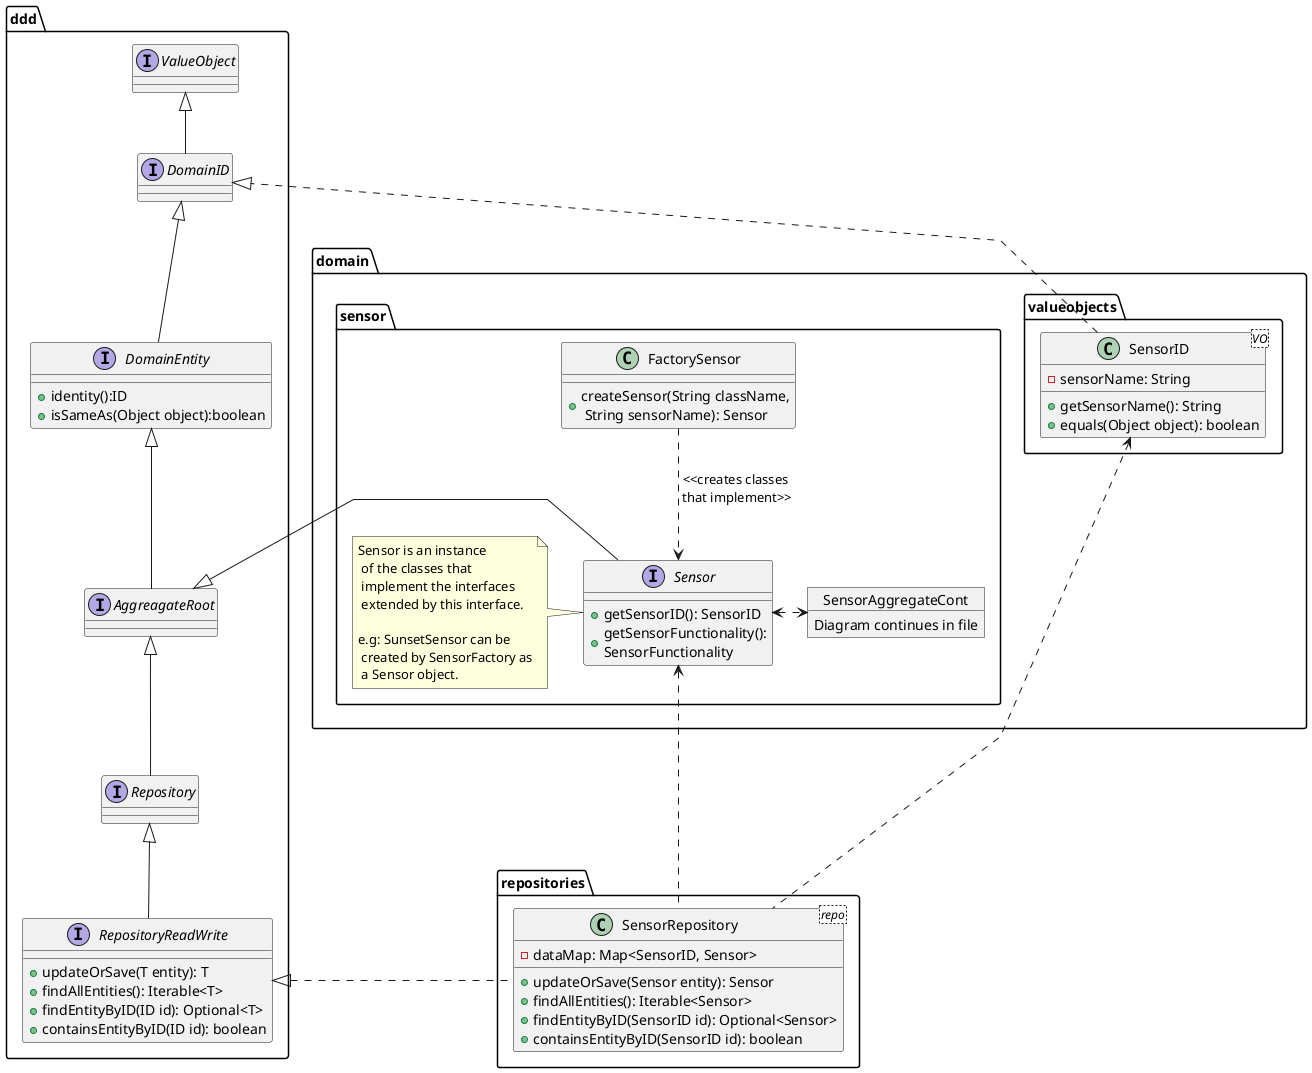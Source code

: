 @startuml
skinparam linetype polyline
package ddd {
    interface ValueObject {
    }

    interface DomainEntity extends DomainID {
        + identity():ID
        + isSameAs(Object object):boolean
    }

    interface AggreagateRoot extends DomainEntity{
    }

    interface DomainID  extends ValueObject {
    }

    interface Repository extends AggreagateRoot {

    }
    interface RepositoryReadWrite extends Repository {
        + updateOrSave(T entity): T
        + findAllEntities(): Iterable<T>
        + findEntityByID(ID id): Optional<T>
        + containsEntityByID(ID id): boolean
    }
}



package domain {

    package valueobjects {
        class SensorID <VO> {
            - sensorName: String
            + getSensorName(): String
            + equals(Object object): boolean
        }

        SensorID ....|> DomainID
    }

    package sensor {
    note "Sensor is an instance\n of the classes that\n implement the interfaces\n extended by this interface.\n\ne.g: SunsetSensor can be\n created by SensorFactory as\n a Sensor object." as NOTE1

        class FactorySensor {
            +createSensor(String className,\n String sensorName): Sensor
        }

        interface Sensor {
            +getSensorID(): SensorID
            +getSensorFunctionality():\nSensorFunctionality
        }
        AggreagateRoot <|-----right- Sensor

        object SensorAggregateCont  {
        Diagram continues in file
        }
        Sensor <.> SensorAggregateCont



        FactorySensor ..> Sensor : <<creates classes\n that implement>>

        Sensor -left- NOTE1


    }


}

package repositories {
    class SensorRepository <repo> {
        - dataMap: Map<SensorID, Sensor>
        + updateOrSave(Sensor entity): Sensor
        + findAllEntities(): Iterable<Sensor>
        + findEntityByID(SensorID id): Optional<Sensor>
        + containsEntityByID(SensorID id): boolean
    }
    RepositoryReadWrite <|.right. SensorRepository
    SensorRepository .left.> SensorID
    SensorRepository .left.> Sensor

}


@enduml